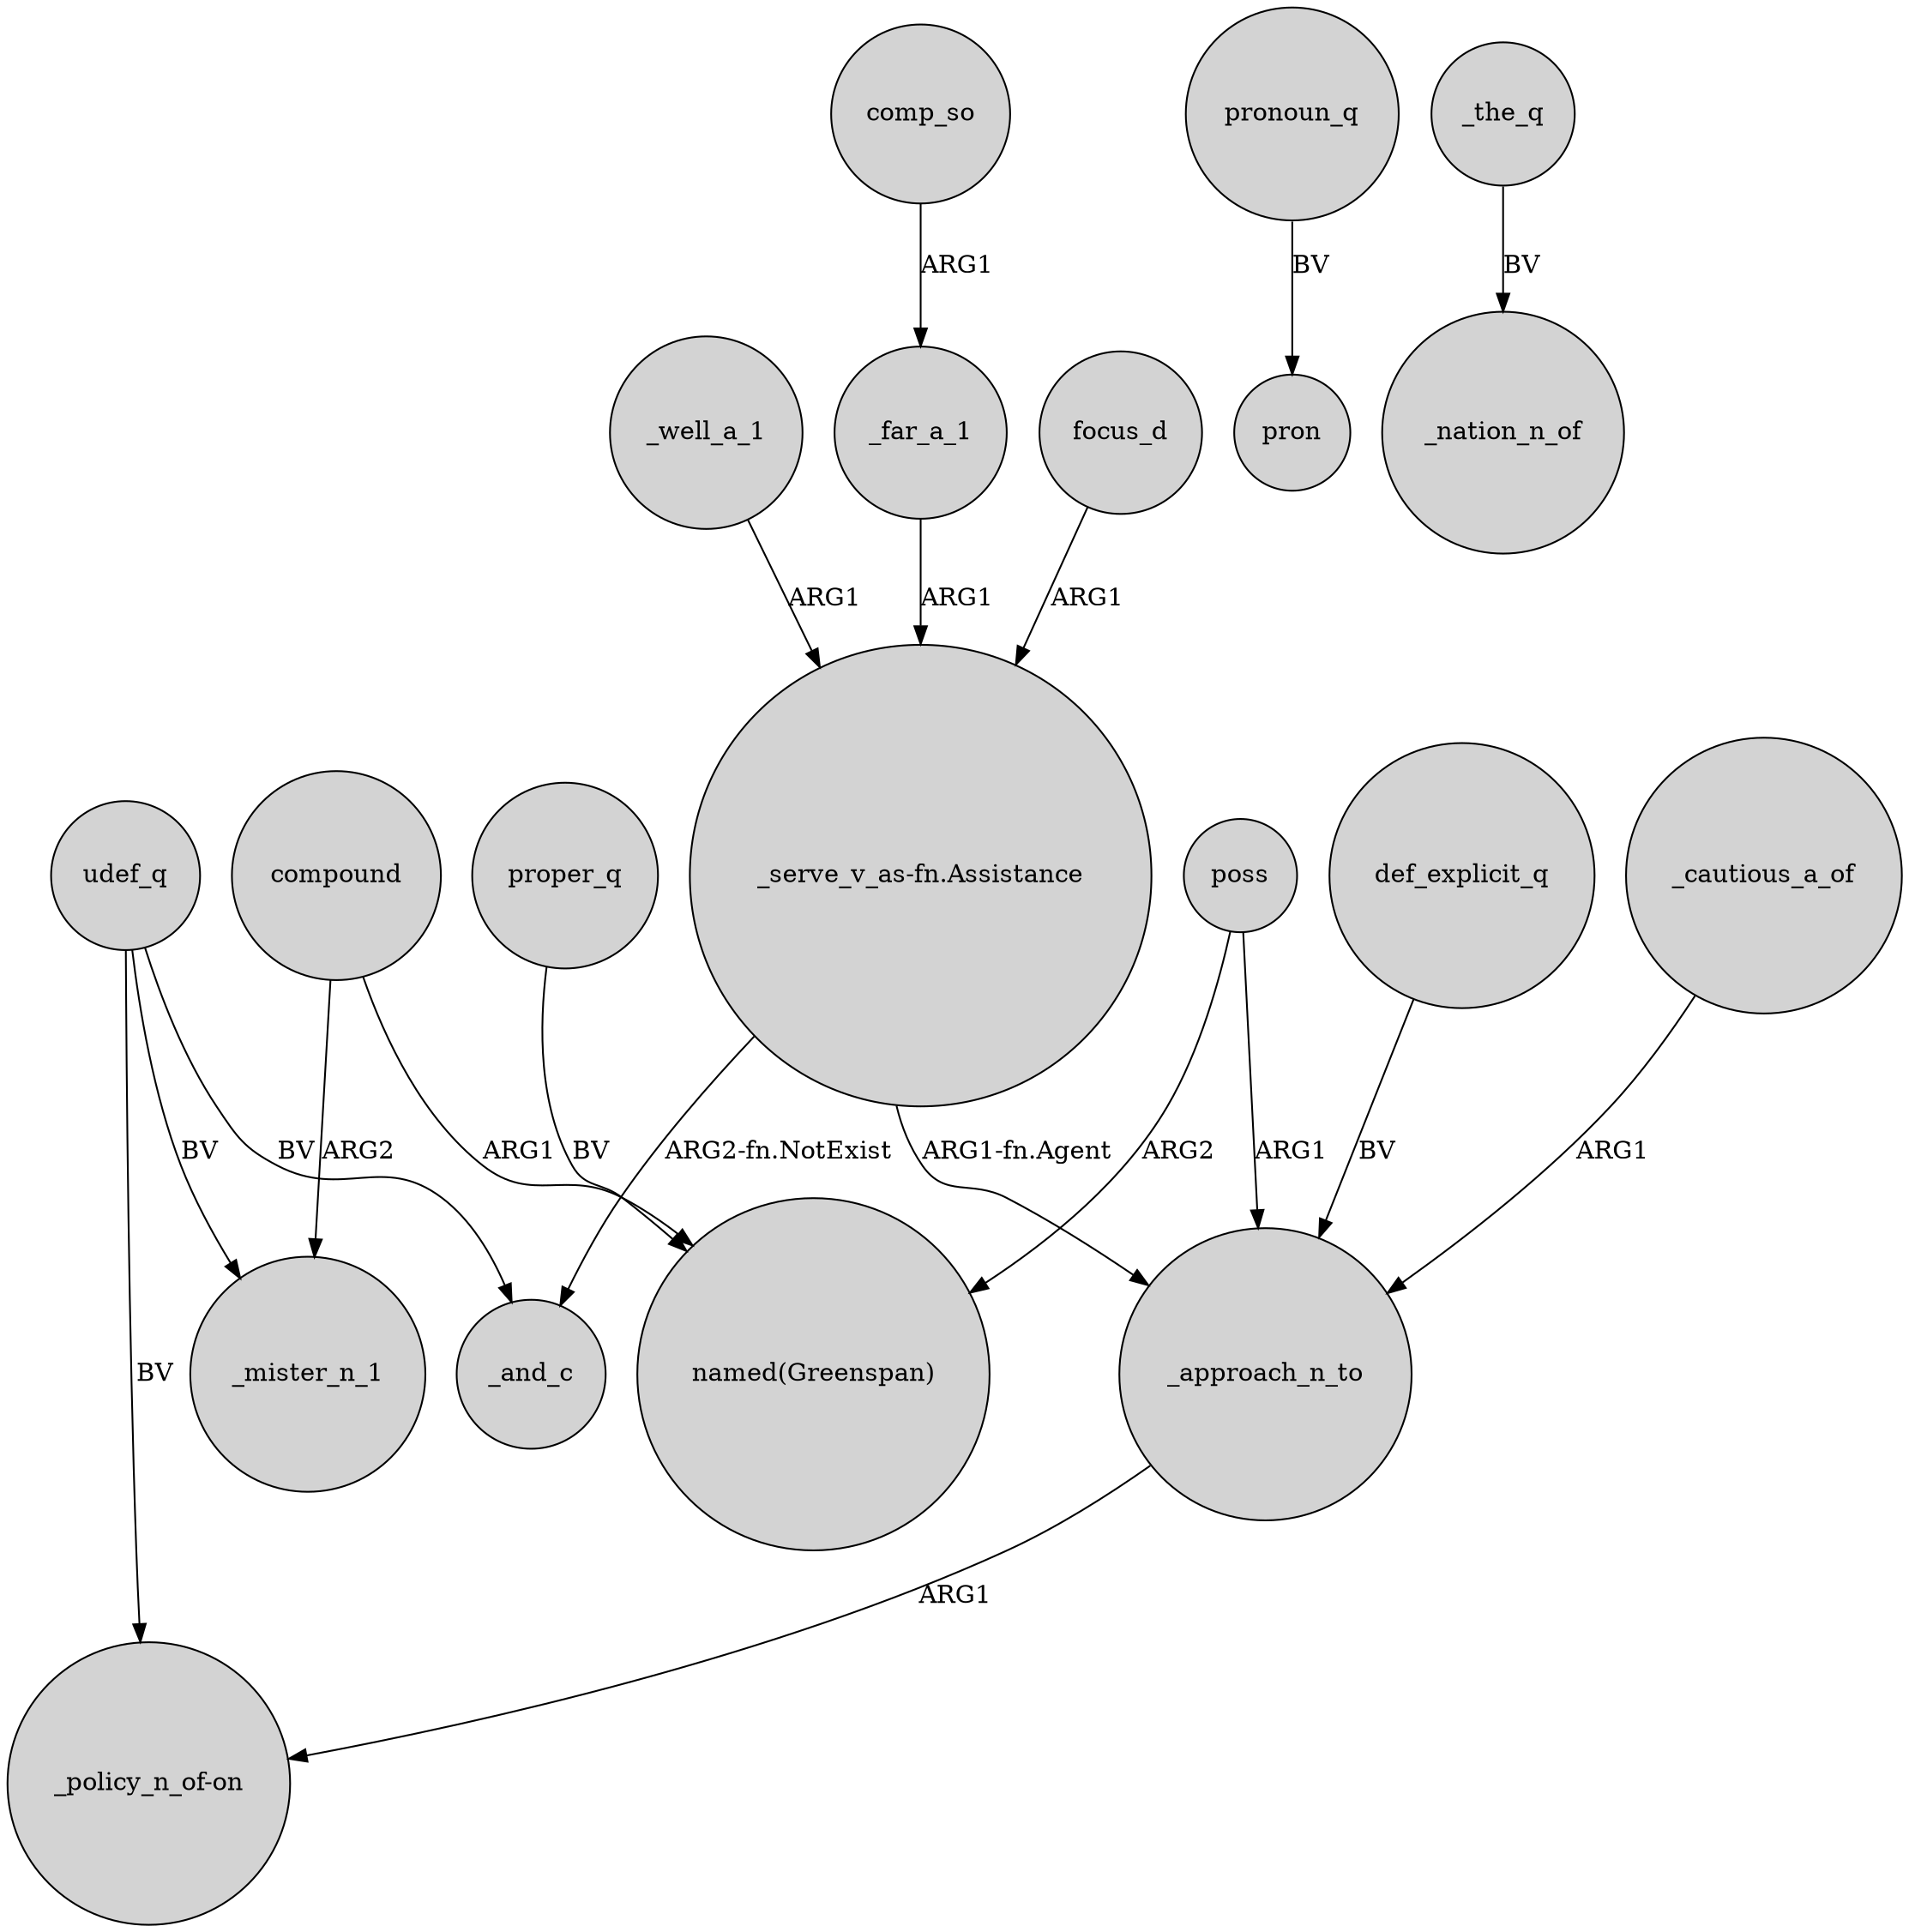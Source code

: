 digraph {
	node [shape=circle style=filled]
	_well_a_1 -> "_serve_v_as-fn.Assistance" [label=ARG1]
	"_serve_v_as-fn.Assistance" -> _and_c [label="ARG2-fn.NotExist"]
	proper_q -> "named(Greenspan)" [label=BV]
	compound -> _mister_n_1 [label=ARG2]
	_far_a_1 -> "_serve_v_as-fn.Assistance" [label=ARG1]
	focus_d -> "_serve_v_as-fn.Assistance" [label=ARG1]
	udef_q -> _mister_n_1 [label=BV]
	_approach_n_to -> "_policy_n_of-on" [label=ARG1]
	udef_q -> "_policy_n_of-on" [label=BV]
	poss -> "named(Greenspan)" [label=ARG2]
	"_serve_v_as-fn.Assistance" -> _approach_n_to [label="ARG1-fn.Agent"]
	comp_so -> _far_a_1 [label=ARG1]
	pronoun_q -> pron [label=BV]
	_the_q -> _nation_n_of [label=BV]
	compound -> "named(Greenspan)" [label=ARG1]
	def_explicit_q -> _approach_n_to [label=BV]
	_cautious_a_of -> _approach_n_to [label=ARG1]
	udef_q -> _and_c [label=BV]
	poss -> _approach_n_to [label=ARG1]
}
